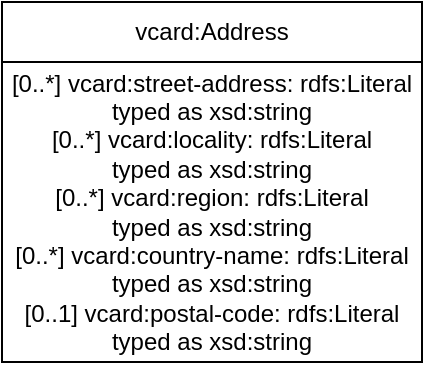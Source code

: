 <mxfile version="26.0.9">
  <diagram name="Page-1" id="oPdGorQUEMpEW7eRbp6K">
    <mxGraphModel dx="604" dy="550" grid="1" gridSize="10" guides="1" tooltips="1" connect="1" arrows="1" fold="1" page="1" pageScale="1" pageWidth="827" pageHeight="1169" math="0" shadow="0">
      <root>
        <mxCell id="0" />
        <mxCell id="1" parent="0" />
        <mxCell id="5O2p17_K3fBn7UO_ERKs-33" value="vcard:Address" style="rounded=0;whiteSpace=wrap;html=1;snapToPoint=1;points=[[0.1,0],[0.2,0],[0.3,0],[0.4,0],[0.5,0],[0.6,0],[0.7,0],[0.8,0],[0.9,0],[0,0.1],[0,0.3],[0,0.5],[0,0.7],[0,0.9],[0.1,1],[0.2,1],[0.3,1],[0.4,1],[0.5,1],[0.6,1],[0.7,1],[0.8,1],[0.9,1],[1,0.1],[1,0.3],[1,0.5],[1,0.7],[1,0.9]];" parent="1" vertex="1">
          <mxGeometry x="120" y="280" width="210" height="30" as="geometry" />
        </mxCell>
        <mxCell id="5O2p17_K3fBn7UO_ERKs-36" value="&lt;div&gt;[0..*] vcard:street-address:&amp;nbsp;rdfs:Literal&lt;/div&gt;&lt;div&gt;typed as xsd:string&lt;/div&gt;&lt;div&gt;&lt;div&gt;[0..*] vcard:locality:&amp;nbsp;rdfs:Literal&lt;/div&gt;&lt;div&gt;typed as xsd:string&lt;/div&gt;&lt;/div&gt;&lt;div&gt;&lt;div&gt;[0..*] vcard:region:&amp;nbsp;rdfs:Literal&lt;/div&gt;&lt;div&gt;typed as xsd:string&lt;/div&gt;&lt;/div&gt;&lt;div&gt;&lt;div&gt;[0..*] vcard:country-name:&amp;nbsp;rdfs:Literal&lt;/div&gt;&lt;div&gt;typed as xsd:string&lt;/div&gt;&lt;/div&gt;&lt;div&gt;&lt;div&gt;[0..1] vcard:postal-code:&amp;nbsp;rdfs:Literal&lt;/div&gt;&lt;div&gt;typed as xsd:string&lt;/div&gt;&lt;/div&gt;" style="rounded=0;whiteSpace=wrap;html=1;snapToPoint=1;points=[[0.1,0],[0.2,0],[0.3,0],[0.4,0],[0.5,0],[0.6,0],[0.7,0],[0.8,0],[0.9,0],[0,0.1],[0,0.3],[0,0.5],[0,0.7],[0,0.9],[0.1,1],[0.2,1],[0.3,1],[0.4,1],[0.5,1],[0.6,1],[0.7,1],[0.8,1],[0.9,1],[1,0.1],[1,0.3],[1,0.5],[1,0.7],[1,0.9]];" parent="1" vertex="1">
          <mxGeometry x="120" y="310" width="210" height="150" as="geometry" />
        </mxCell>
      </root>
    </mxGraphModel>
  </diagram>
</mxfile>
